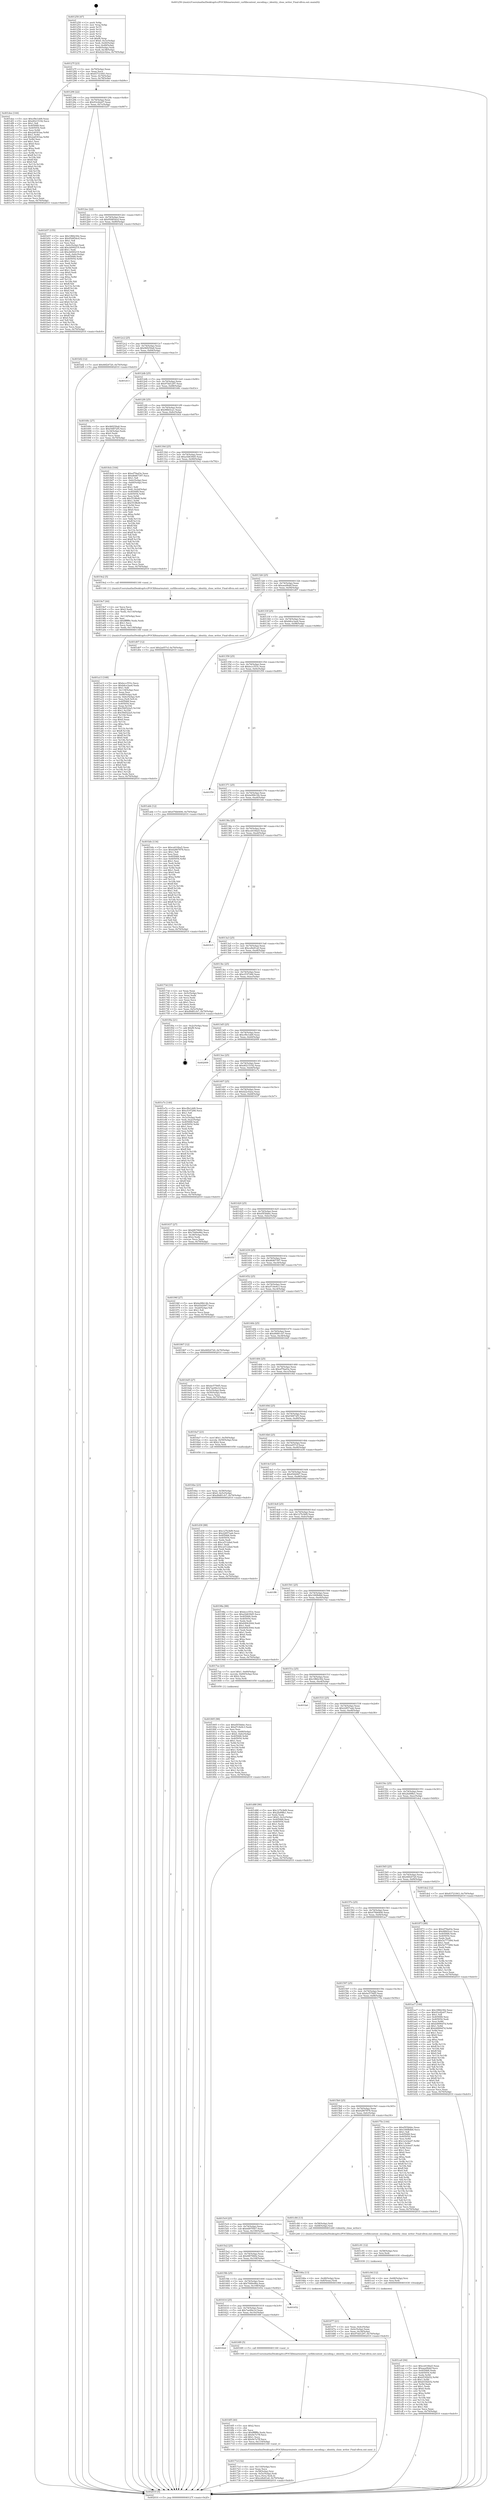 digraph "0x401250" {
  label = "0x401250 (/mnt/c/Users/mathe/Desktop/tcc/POCII/binaries/extr_curllibcontent_encoding.c_identity_close_writer_Final-ollvm.out::main(0))"
  labelloc = "t"
  node[shape=record]

  Entry [label="",width=0.3,height=0.3,shape=circle,fillcolor=black,style=filled]
  "0x40127f" [label="{
     0x40127f [23]\l
     | [instrs]\l
     &nbsp;&nbsp;0x40127f \<+3\>: mov -0x70(%rbp),%eax\l
     &nbsp;&nbsp;0x401282 \<+2\>: mov %eax,%ecx\l
     &nbsp;&nbsp;0x401284 \<+6\>: sub $0x83721843,%ecx\l
     &nbsp;&nbsp;0x40128a \<+3\>: mov %eax,-0x74(%rbp)\l
     &nbsp;&nbsp;0x40128d \<+3\>: mov %ecx,-0x78(%rbp)\l
     &nbsp;&nbsp;0x401290 \<+6\>: je 0000000000401dee \<main+0xb9e\>\l
  }"]
  "0x401dee" [label="{
     0x401dee [144]\l
     | [instrs]\l
     &nbsp;&nbsp;0x401dee \<+5\>: mov $0xcf9e1dd9,%eax\l
     &nbsp;&nbsp;0x401df3 \<+5\>: mov $0xd0215192,%ecx\l
     &nbsp;&nbsp;0x401df8 \<+2\>: mov $0x1,%dl\l
     &nbsp;&nbsp;0x401dfa \<+7\>: mov 0x405068,%esi\l
     &nbsp;&nbsp;0x401e01 \<+7\>: mov 0x405054,%edi\l
     &nbsp;&nbsp;0x401e08 \<+3\>: mov %esi,%r8d\l
     &nbsp;&nbsp;0x401e0b \<+7\>: sub $0x2a8303aa,%r8d\l
     &nbsp;&nbsp;0x401e12 \<+4\>: sub $0x1,%r8d\l
     &nbsp;&nbsp;0x401e16 \<+7\>: add $0x2a8303aa,%r8d\l
     &nbsp;&nbsp;0x401e1d \<+4\>: imul %r8d,%esi\l
     &nbsp;&nbsp;0x401e21 \<+3\>: and $0x1,%esi\l
     &nbsp;&nbsp;0x401e24 \<+3\>: cmp $0x0,%esi\l
     &nbsp;&nbsp;0x401e27 \<+4\>: sete %r9b\l
     &nbsp;&nbsp;0x401e2b \<+3\>: cmp $0xa,%edi\l
     &nbsp;&nbsp;0x401e2e \<+4\>: setl %r10b\l
     &nbsp;&nbsp;0x401e32 \<+3\>: mov %r9b,%r11b\l
     &nbsp;&nbsp;0x401e35 \<+4\>: xor $0xff,%r11b\l
     &nbsp;&nbsp;0x401e39 \<+3\>: mov %r10b,%bl\l
     &nbsp;&nbsp;0x401e3c \<+3\>: xor $0xff,%bl\l
     &nbsp;&nbsp;0x401e3f \<+3\>: xor $0x0,%dl\l
     &nbsp;&nbsp;0x401e42 \<+3\>: mov %r11b,%r14b\l
     &nbsp;&nbsp;0x401e45 \<+4\>: and $0x0,%r14b\l
     &nbsp;&nbsp;0x401e49 \<+3\>: and %dl,%r9b\l
     &nbsp;&nbsp;0x401e4c \<+3\>: mov %bl,%r15b\l
     &nbsp;&nbsp;0x401e4f \<+4\>: and $0x0,%r15b\l
     &nbsp;&nbsp;0x401e53 \<+3\>: and %dl,%r10b\l
     &nbsp;&nbsp;0x401e56 \<+3\>: or %r9b,%r14b\l
     &nbsp;&nbsp;0x401e59 \<+3\>: or %r10b,%r15b\l
     &nbsp;&nbsp;0x401e5c \<+3\>: xor %r15b,%r14b\l
     &nbsp;&nbsp;0x401e5f \<+3\>: or %bl,%r11b\l
     &nbsp;&nbsp;0x401e62 \<+4\>: xor $0xff,%r11b\l
     &nbsp;&nbsp;0x401e66 \<+3\>: or $0x0,%dl\l
     &nbsp;&nbsp;0x401e69 \<+3\>: and %dl,%r11b\l
     &nbsp;&nbsp;0x401e6c \<+3\>: or %r11b,%r14b\l
     &nbsp;&nbsp;0x401e6f \<+4\>: test $0x1,%r14b\l
     &nbsp;&nbsp;0x401e73 \<+3\>: cmovne %ecx,%eax\l
     &nbsp;&nbsp;0x401e76 \<+3\>: mov %eax,-0x70(%rbp)\l
     &nbsp;&nbsp;0x401e79 \<+5\>: jmp 0000000000402010 \<main+0xdc0\>\l
  }"]
  "0x401296" [label="{
     0x401296 [22]\l
     | [instrs]\l
     &nbsp;&nbsp;0x401296 \<+5\>: jmp 000000000040129b \<main+0x4b\>\l
     &nbsp;&nbsp;0x40129b \<+3\>: mov -0x74(%rbp),%eax\l
     &nbsp;&nbsp;0x40129e \<+5\>: sub $0x93cd2e07,%eax\l
     &nbsp;&nbsp;0x4012a3 \<+3\>: mov %eax,-0x7c(%rbp)\l
     &nbsp;&nbsp;0x4012a6 \<+6\>: je 0000000000401b57 \<main+0x907\>\l
  }"]
  Exit [label="",width=0.3,height=0.3,shape=circle,fillcolor=black,style=filled,peripheries=2]
  "0x401b57" [label="{
     0x401b57 [155]\l
     | [instrs]\l
     &nbsp;&nbsp;0x401b57 \<+5\>: mov $0x1f882392,%eax\l
     &nbsp;&nbsp;0x401b5c \<+5\>: mov $0x95d85dcd,%ecx\l
     &nbsp;&nbsp;0x401b61 \<+2\>: mov $0x1,%dl\l
     &nbsp;&nbsp;0x401b63 \<+2\>: xor %esi,%esi\l
     &nbsp;&nbsp;0x401b65 \<+3\>: mov -0x6c(%rbp),%edi\l
     &nbsp;&nbsp;0x401b68 \<+6\>: add $0xcb000219,%edi\l
     &nbsp;&nbsp;0x401b6e \<+3\>: add $0x1,%edi\l
     &nbsp;&nbsp;0x401b71 \<+6\>: sub $0xcb000219,%edi\l
     &nbsp;&nbsp;0x401b77 \<+3\>: mov %edi,-0x6c(%rbp)\l
     &nbsp;&nbsp;0x401b7a \<+7\>: mov 0x405068,%edi\l
     &nbsp;&nbsp;0x401b81 \<+8\>: mov 0x405054,%r8d\l
     &nbsp;&nbsp;0x401b89 \<+3\>: sub $0x1,%esi\l
     &nbsp;&nbsp;0x401b8c \<+3\>: mov %edi,%r9d\l
     &nbsp;&nbsp;0x401b8f \<+3\>: add %esi,%r9d\l
     &nbsp;&nbsp;0x401b92 \<+4\>: imul %r9d,%edi\l
     &nbsp;&nbsp;0x401b96 \<+3\>: and $0x1,%edi\l
     &nbsp;&nbsp;0x401b99 \<+3\>: cmp $0x0,%edi\l
     &nbsp;&nbsp;0x401b9c \<+4\>: sete %r10b\l
     &nbsp;&nbsp;0x401ba0 \<+4\>: cmp $0xa,%r8d\l
     &nbsp;&nbsp;0x401ba4 \<+4\>: setl %r11b\l
     &nbsp;&nbsp;0x401ba8 \<+3\>: mov %r10b,%bl\l
     &nbsp;&nbsp;0x401bab \<+3\>: xor $0xff,%bl\l
     &nbsp;&nbsp;0x401bae \<+3\>: mov %r11b,%r14b\l
     &nbsp;&nbsp;0x401bb1 \<+4\>: xor $0xff,%r14b\l
     &nbsp;&nbsp;0x401bb5 \<+3\>: xor $0x0,%dl\l
     &nbsp;&nbsp;0x401bb8 \<+3\>: mov %bl,%r15b\l
     &nbsp;&nbsp;0x401bbb \<+4\>: and $0x0,%r15b\l
     &nbsp;&nbsp;0x401bbf \<+3\>: and %dl,%r10b\l
     &nbsp;&nbsp;0x401bc2 \<+3\>: mov %r14b,%r12b\l
     &nbsp;&nbsp;0x401bc5 \<+4\>: and $0x0,%r12b\l
     &nbsp;&nbsp;0x401bc9 \<+3\>: and %dl,%r11b\l
     &nbsp;&nbsp;0x401bcc \<+3\>: or %r10b,%r15b\l
     &nbsp;&nbsp;0x401bcf \<+3\>: or %r11b,%r12b\l
     &nbsp;&nbsp;0x401bd2 \<+3\>: xor %r12b,%r15b\l
     &nbsp;&nbsp;0x401bd5 \<+3\>: or %r14b,%bl\l
     &nbsp;&nbsp;0x401bd8 \<+3\>: xor $0xff,%bl\l
     &nbsp;&nbsp;0x401bdb \<+3\>: or $0x0,%dl\l
     &nbsp;&nbsp;0x401bde \<+2\>: and %dl,%bl\l
     &nbsp;&nbsp;0x401be0 \<+3\>: or %bl,%r15b\l
     &nbsp;&nbsp;0x401be3 \<+4\>: test $0x1,%r15b\l
     &nbsp;&nbsp;0x401be7 \<+3\>: cmovne %ecx,%eax\l
     &nbsp;&nbsp;0x401bea \<+3\>: mov %eax,-0x70(%rbp)\l
     &nbsp;&nbsp;0x401bed \<+5\>: jmp 0000000000402010 \<main+0xdc0\>\l
  }"]
  "0x4012ac" [label="{
     0x4012ac [22]\l
     | [instrs]\l
     &nbsp;&nbsp;0x4012ac \<+5\>: jmp 00000000004012b1 \<main+0x61\>\l
     &nbsp;&nbsp;0x4012b1 \<+3\>: mov -0x74(%rbp),%eax\l
     &nbsp;&nbsp;0x4012b4 \<+5\>: sub $0x95d85dcd,%eax\l
     &nbsp;&nbsp;0x4012b9 \<+3\>: mov %eax,-0x80(%rbp)\l
     &nbsp;&nbsp;0x4012bc \<+6\>: je 0000000000401bf2 \<main+0x9a2\>\l
  }"]
  "0x401ca9" [label="{
     0x401ca9 [94]\l
     | [instrs]\l
     &nbsp;&nbsp;0x401ca9 \<+5\>: mov $0xce616ba5,%eax\l
     &nbsp;&nbsp;0x401cae \<+5\>: mov $0xaea9fabf,%ecx\l
     &nbsp;&nbsp;0x401cb3 \<+7\>: mov 0x405068,%edx\l
     &nbsp;&nbsp;0x401cba \<+8\>: mov 0x405054,%r8d\l
     &nbsp;&nbsp;0x401cc2 \<+3\>: mov %edx,%r9d\l
     &nbsp;&nbsp;0x401cc5 \<+7\>: sub $0xb53f2b52,%r9d\l
     &nbsp;&nbsp;0x401ccc \<+4\>: sub $0x1,%r9d\l
     &nbsp;&nbsp;0x401cd0 \<+7\>: add $0xb53f2b52,%r9d\l
     &nbsp;&nbsp;0x401cd7 \<+4\>: imul %r9d,%edx\l
     &nbsp;&nbsp;0x401cdb \<+3\>: and $0x1,%edx\l
     &nbsp;&nbsp;0x401cde \<+3\>: cmp $0x0,%edx\l
     &nbsp;&nbsp;0x401ce1 \<+4\>: sete %r10b\l
     &nbsp;&nbsp;0x401ce5 \<+4\>: cmp $0xa,%r8d\l
     &nbsp;&nbsp;0x401ce9 \<+4\>: setl %r11b\l
     &nbsp;&nbsp;0x401ced \<+3\>: mov %r10b,%bl\l
     &nbsp;&nbsp;0x401cf0 \<+3\>: and %r11b,%bl\l
     &nbsp;&nbsp;0x401cf3 \<+3\>: xor %r11b,%r10b\l
     &nbsp;&nbsp;0x401cf6 \<+3\>: or %r10b,%bl\l
     &nbsp;&nbsp;0x401cf9 \<+3\>: test $0x1,%bl\l
     &nbsp;&nbsp;0x401cfc \<+3\>: cmovne %ecx,%eax\l
     &nbsp;&nbsp;0x401cff \<+3\>: mov %eax,-0x70(%rbp)\l
     &nbsp;&nbsp;0x401d02 \<+5\>: jmp 0000000000402010 \<main+0xdc0\>\l
  }"]
  "0x401bf2" [label="{
     0x401bf2 [12]\l
     | [instrs]\l
     &nbsp;&nbsp;0x401bf2 \<+7\>: movl $0x46f24720,-0x70(%rbp)\l
     &nbsp;&nbsp;0x401bf9 \<+5\>: jmp 0000000000402010 \<main+0xdc0\>\l
  }"]
  "0x4012c2" [label="{
     0x4012c2 [25]\l
     | [instrs]\l
     &nbsp;&nbsp;0x4012c2 \<+5\>: jmp 00000000004012c7 \<main+0x77\>\l
     &nbsp;&nbsp;0x4012c7 \<+3\>: mov -0x74(%rbp),%eax\l
     &nbsp;&nbsp;0x4012ca \<+5\>: sub $0x96f259a8,%eax\l
     &nbsp;&nbsp;0x4012cf \<+6\>: mov %eax,-0x84(%rbp)\l
     &nbsp;&nbsp;0x4012d5 \<+6\>: je 0000000000401d13 \<main+0xac3\>\l
  }"]
  "0x401c9d" [label="{
     0x401c9d [12]\l
     | [instrs]\l
     &nbsp;&nbsp;0x401c9d \<+4\>: mov -0x68(%rbp),%rsi\l
     &nbsp;&nbsp;0x401ca1 \<+3\>: mov %rsi,%rdi\l
     &nbsp;&nbsp;0x401ca4 \<+5\>: call 0000000000401030 \<free@plt\>\l
     | [calls]\l
     &nbsp;&nbsp;0x401030 \{1\} (unknown)\l
  }"]
  "0x401d13" [label="{
     0x401d13\l
  }", style=dashed]
  "0x4012db" [label="{
     0x4012db [25]\l
     | [instrs]\l
     &nbsp;&nbsp;0x4012db \<+5\>: jmp 00000000004012e0 \<main+0x90\>\l
     &nbsp;&nbsp;0x4012e0 \<+3\>: mov -0x74(%rbp),%eax\l
     &nbsp;&nbsp;0x4012e3 \<+5\>: sub $0x97dd1297,%eax\l
     &nbsp;&nbsp;0x4012e8 \<+6\>: mov %eax,-0x88(%rbp)\l
     &nbsp;&nbsp;0x4012ee \<+6\>: je 000000000040168c \<main+0x43c\>\l
  }"]
  "0x401c91" [label="{
     0x401c91 [12]\l
     | [instrs]\l
     &nbsp;&nbsp;0x401c91 \<+4\>: mov -0x58(%rbp),%rsi\l
     &nbsp;&nbsp;0x401c95 \<+3\>: mov %rsi,%rdi\l
     &nbsp;&nbsp;0x401c98 \<+5\>: call 0000000000401030 \<free@plt\>\l
     | [calls]\l
     &nbsp;&nbsp;0x401030 \{1\} (unknown)\l
  }"]
  "0x40168c" [label="{
     0x40168c [27]\l
     | [instrs]\l
     &nbsp;&nbsp;0x40168c \<+5\>: mov $0x96f259a8,%eax\l
     &nbsp;&nbsp;0x401691 \<+5\>: mov $0xf36872f5,%ecx\l
     &nbsp;&nbsp;0x401696 \<+3\>: mov -0x34(%rbp),%edx\l
     &nbsp;&nbsp;0x401699 \<+3\>: cmp $0x0,%edx\l
     &nbsp;&nbsp;0x40169c \<+3\>: cmove %ecx,%eax\l
     &nbsp;&nbsp;0x40169f \<+3\>: mov %eax,-0x70(%rbp)\l
     &nbsp;&nbsp;0x4016a2 \<+5\>: jmp 0000000000402010 \<main+0xdc0\>\l
  }"]
  "0x4012f4" [label="{
     0x4012f4 [25]\l
     | [instrs]\l
     &nbsp;&nbsp;0x4012f4 \<+5\>: jmp 00000000004012f9 \<main+0xa9\>\l
     &nbsp;&nbsp;0x4012f9 \<+3\>: mov -0x74(%rbp),%eax\l
     &nbsp;&nbsp;0x4012fc \<+5\>: sub $0x98fd3ca1,%eax\l
     &nbsp;&nbsp;0x401301 \<+6\>: mov %eax,-0x8c(%rbp)\l
     &nbsp;&nbsp;0x401307 \<+6\>: je 00000000004018cb \<main+0x67b\>\l
  }"]
  "0x401a13" [label="{
     0x401a13 [168]\l
     | [instrs]\l
     &nbsp;&nbsp;0x401a13 \<+5\>: mov $0xbccc553c,%ecx\l
     &nbsp;&nbsp;0x401a18 \<+5\>: mov $0xb8ce3ae6,%edx\l
     &nbsp;&nbsp;0x401a1d \<+3\>: mov $0x1,%dil\l
     &nbsp;&nbsp;0x401a20 \<+6\>: mov -0x118(%rbp),%esi\l
     &nbsp;&nbsp;0x401a26 \<+3\>: imul %eax,%esi\l
     &nbsp;&nbsp;0x401a29 \<+4\>: mov -0x68(%rbp),%r8\l
     &nbsp;&nbsp;0x401a2d \<+4\>: movslq -0x6c(%rbp),%r9\l
     &nbsp;&nbsp;0x401a31 \<+4\>: mov %esi,(%r8,%r9,4)\l
     &nbsp;&nbsp;0x401a35 \<+7\>: mov 0x405068,%eax\l
     &nbsp;&nbsp;0x401a3c \<+7\>: mov 0x405054,%esi\l
     &nbsp;&nbsp;0x401a43 \<+3\>: mov %eax,%r10d\l
     &nbsp;&nbsp;0x401a46 \<+7\>: add $0x59d522a5,%r10d\l
     &nbsp;&nbsp;0x401a4d \<+4\>: sub $0x1,%r10d\l
     &nbsp;&nbsp;0x401a51 \<+7\>: sub $0x59d522a5,%r10d\l
     &nbsp;&nbsp;0x401a58 \<+4\>: imul %r10d,%eax\l
     &nbsp;&nbsp;0x401a5c \<+3\>: and $0x1,%eax\l
     &nbsp;&nbsp;0x401a5f \<+3\>: cmp $0x0,%eax\l
     &nbsp;&nbsp;0x401a62 \<+4\>: sete %r11b\l
     &nbsp;&nbsp;0x401a66 \<+3\>: cmp $0xa,%esi\l
     &nbsp;&nbsp;0x401a69 \<+3\>: setl %bl\l
     &nbsp;&nbsp;0x401a6c \<+3\>: mov %r11b,%r14b\l
     &nbsp;&nbsp;0x401a6f \<+4\>: xor $0xff,%r14b\l
     &nbsp;&nbsp;0x401a73 \<+3\>: mov %bl,%r15b\l
     &nbsp;&nbsp;0x401a76 \<+4\>: xor $0xff,%r15b\l
     &nbsp;&nbsp;0x401a7a \<+4\>: xor $0x0,%dil\l
     &nbsp;&nbsp;0x401a7e \<+3\>: mov %r14b,%r12b\l
     &nbsp;&nbsp;0x401a81 \<+4\>: and $0x0,%r12b\l
     &nbsp;&nbsp;0x401a85 \<+3\>: and %dil,%r11b\l
     &nbsp;&nbsp;0x401a88 \<+3\>: mov %r15b,%r13b\l
     &nbsp;&nbsp;0x401a8b \<+4\>: and $0x0,%r13b\l
     &nbsp;&nbsp;0x401a8f \<+3\>: and %dil,%bl\l
     &nbsp;&nbsp;0x401a92 \<+3\>: or %r11b,%r12b\l
     &nbsp;&nbsp;0x401a95 \<+3\>: or %bl,%r13b\l
     &nbsp;&nbsp;0x401a98 \<+3\>: xor %r13b,%r12b\l
     &nbsp;&nbsp;0x401a9b \<+3\>: or %r15b,%r14b\l
     &nbsp;&nbsp;0x401a9e \<+4\>: xor $0xff,%r14b\l
     &nbsp;&nbsp;0x401aa2 \<+4\>: or $0x0,%dil\l
     &nbsp;&nbsp;0x401aa6 \<+3\>: and %dil,%r14b\l
     &nbsp;&nbsp;0x401aa9 \<+3\>: or %r14b,%r12b\l
     &nbsp;&nbsp;0x401aac \<+4\>: test $0x1,%r12b\l
     &nbsp;&nbsp;0x401ab0 \<+3\>: cmovne %edx,%ecx\l
     &nbsp;&nbsp;0x401ab3 \<+3\>: mov %ecx,-0x70(%rbp)\l
     &nbsp;&nbsp;0x401ab6 \<+5\>: jmp 0000000000402010 \<main+0xdc0\>\l
  }"]
  "0x4018cb" [label="{
     0x4018cb [164]\l
     | [instrs]\l
     &nbsp;&nbsp;0x4018cb \<+5\>: mov $0xef79ad3e,%eax\l
     &nbsp;&nbsp;0x4018d0 \<+5\>: mov $0xd6d67397,%ecx\l
     &nbsp;&nbsp;0x4018d5 \<+2\>: mov $0x1,%dl\l
     &nbsp;&nbsp;0x4018d7 \<+3\>: mov -0x6c(%rbp),%esi\l
     &nbsp;&nbsp;0x4018da \<+3\>: cmp -0x60(%rbp),%esi\l
     &nbsp;&nbsp;0x4018dd \<+4\>: setl %dil\l
     &nbsp;&nbsp;0x4018e1 \<+4\>: and $0x1,%dil\l
     &nbsp;&nbsp;0x4018e5 \<+4\>: mov %dil,-0x2d(%rbp)\l
     &nbsp;&nbsp;0x4018e9 \<+7\>: mov 0x405068,%esi\l
     &nbsp;&nbsp;0x4018f0 \<+8\>: mov 0x405054,%r8d\l
     &nbsp;&nbsp;0x4018f8 \<+3\>: mov %esi,%r9d\l
     &nbsp;&nbsp;0x4018fb \<+7\>: add $0x553ffe8f,%r9d\l
     &nbsp;&nbsp;0x401902 \<+4\>: sub $0x1,%r9d\l
     &nbsp;&nbsp;0x401906 \<+7\>: sub $0x553ffe8f,%r9d\l
     &nbsp;&nbsp;0x40190d \<+4\>: imul %r9d,%esi\l
     &nbsp;&nbsp;0x401911 \<+3\>: and $0x1,%esi\l
     &nbsp;&nbsp;0x401914 \<+3\>: cmp $0x0,%esi\l
     &nbsp;&nbsp;0x401917 \<+4\>: sete %dil\l
     &nbsp;&nbsp;0x40191b \<+4\>: cmp $0xa,%r8d\l
     &nbsp;&nbsp;0x40191f \<+4\>: setl %r10b\l
     &nbsp;&nbsp;0x401923 \<+3\>: mov %dil,%r11b\l
     &nbsp;&nbsp;0x401926 \<+4\>: xor $0xff,%r11b\l
     &nbsp;&nbsp;0x40192a \<+3\>: mov %r10b,%bl\l
     &nbsp;&nbsp;0x40192d \<+3\>: xor $0xff,%bl\l
     &nbsp;&nbsp;0x401930 \<+3\>: xor $0x1,%dl\l
     &nbsp;&nbsp;0x401933 \<+3\>: mov %r11b,%r14b\l
     &nbsp;&nbsp;0x401936 \<+4\>: and $0xff,%r14b\l
     &nbsp;&nbsp;0x40193a \<+3\>: and %dl,%dil\l
     &nbsp;&nbsp;0x40193d \<+3\>: mov %bl,%r15b\l
     &nbsp;&nbsp;0x401940 \<+4\>: and $0xff,%r15b\l
     &nbsp;&nbsp;0x401944 \<+3\>: and %dl,%r10b\l
     &nbsp;&nbsp;0x401947 \<+3\>: or %dil,%r14b\l
     &nbsp;&nbsp;0x40194a \<+3\>: or %r10b,%r15b\l
     &nbsp;&nbsp;0x40194d \<+3\>: xor %r15b,%r14b\l
     &nbsp;&nbsp;0x401950 \<+3\>: or %bl,%r11b\l
     &nbsp;&nbsp;0x401953 \<+4\>: xor $0xff,%r11b\l
     &nbsp;&nbsp;0x401957 \<+3\>: or $0x1,%dl\l
     &nbsp;&nbsp;0x40195a \<+3\>: and %dl,%r11b\l
     &nbsp;&nbsp;0x40195d \<+3\>: or %r11b,%r14b\l
     &nbsp;&nbsp;0x401960 \<+4\>: test $0x1,%r14b\l
     &nbsp;&nbsp;0x401964 \<+3\>: cmovne %ecx,%eax\l
     &nbsp;&nbsp;0x401967 \<+3\>: mov %eax,-0x70(%rbp)\l
     &nbsp;&nbsp;0x40196a \<+5\>: jmp 0000000000402010 \<main+0xdc0\>\l
  }"]
  "0x40130d" [label="{
     0x40130d [25]\l
     | [instrs]\l
     &nbsp;&nbsp;0x40130d \<+5\>: jmp 0000000000401312 \<main+0xc2\>\l
     &nbsp;&nbsp;0x401312 \<+3\>: mov -0x74(%rbp),%eax\l
     &nbsp;&nbsp;0x401315 \<+5\>: sub $0xa5d639d5,%eax\l
     &nbsp;&nbsp;0x40131a \<+6\>: mov %eax,-0x90(%rbp)\l
     &nbsp;&nbsp;0x401320 \<+6\>: je 00000000004019e2 \<main+0x792\>\l
  }"]
  "0x4019e7" [label="{
     0x4019e7 [44]\l
     | [instrs]\l
     &nbsp;&nbsp;0x4019e7 \<+2\>: xor %ecx,%ecx\l
     &nbsp;&nbsp;0x4019e9 \<+5\>: mov $0x2,%edx\l
     &nbsp;&nbsp;0x4019ee \<+6\>: mov %edx,-0x114(%rbp)\l
     &nbsp;&nbsp;0x4019f4 \<+1\>: cltd\l
     &nbsp;&nbsp;0x4019f5 \<+6\>: mov -0x114(%rbp),%esi\l
     &nbsp;&nbsp;0x4019fb \<+2\>: idiv %esi\l
     &nbsp;&nbsp;0x4019fd \<+6\>: imul $0xfffffffe,%edx,%edx\l
     &nbsp;&nbsp;0x401a03 \<+3\>: sub $0x1,%ecx\l
     &nbsp;&nbsp;0x401a06 \<+2\>: sub %ecx,%edx\l
     &nbsp;&nbsp;0x401a08 \<+6\>: mov %edx,-0x118(%rbp)\l
     &nbsp;&nbsp;0x401a0e \<+5\>: call 0000000000401160 \<next_i\>\l
     | [calls]\l
     &nbsp;&nbsp;0x401160 \{1\} (/mnt/c/Users/mathe/Desktop/tcc/POCII/binaries/extr_curllibcontent_encoding.c_identity_close_writer_Final-ollvm.out::next_i)\l
  }"]
  "0x4019e2" [label="{
     0x4019e2 [5]\l
     | [instrs]\l
     &nbsp;&nbsp;0x4019e2 \<+5\>: call 0000000000401160 \<next_i\>\l
     | [calls]\l
     &nbsp;&nbsp;0x401160 \{1\} (/mnt/c/Users/mathe/Desktop/tcc/POCII/binaries/extr_curllibcontent_encoding.c_identity_close_writer_Final-ollvm.out::next_i)\l
  }"]
  "0x401326" [label="{
     0x401326 [25]\l
     | [instrs]\l
     &nbsp;&nbsp;0x401326 \<+5\>: jmp 000000000040132b \<main+0xdb\>\l
     &nbsp;&nbsp;0x40132b \<+3\>: mov -0x74(%rbp),%eax\l
     &nbsp;&nbsp;0x40132e \<+5\>: sub $0xaea9fabf,%eax\l
     &nbsp;&nbsp;0x401333 \<+6\>: mov %eax,-0x94(%rbp)\l
     &nbsp;&nbsp;0x401339 \<+6\>: je 0000000000401d07 \<main+0xab7\>\l
  }"]
  "0x401805" [label="{
     0x401805 [98]\l
     | [instrs]\l
     &nbsp;&nbsp;0x401805 \<+5\>: mov $0xd5f3bbbc,%ecx\l
     &nbsp;&nbsp;0x40180a \<+5\>: mov $0xd7c9e9c3,%edx\l
     &nbsp;&nbsp;0x40180f \<+2\>: xor %esi,%esi\l
     &nbsp;&nbsp;0x401811 \<+4\>: mov %rax,-0x68(%rbp)\l
     &nbsp;&nbsp;0x401815 \<+7\>: movl $0x0,-0x6c(%rbp)\l
     &nbsp;&nbsp;0x40181c \<+8\>: mov 0x405068,%r8d\l
     &nbsp;&nbsp;0x401824 \<+8\>: mov 0x405054,%r9d\l
     &nbsp;&nbsp;0x40182c \<+3\>: sub $0x1,%esi\l
     &nbsp;&nbsp;0x40182f \<+3\>: mov %r8d,%r10d\l
     &nbsp;&nbsp;0x401832 \<+3\>: add %esi,%r10d\l
     &nbsp;&nbsp;0x401835 \<+4\>: imul %r10d,%r8d\l
     &nbsp;&nbsp;0x401839 \<+4\>: and $0x1,%r8d\l
     &nbsp;&nbsp;0x40183d \<+4\>: cmp $0x0,%r8d\l
     &nbsp;&nbsp;0x401841 \<+4\>: sete %r11b\l
     &nbsp;&nbsp;0x401845 \<+4\>: cmp $0xa,%r9d\l
     &nbsp;&nbsp;0x401849 \<+3\>: setl %bl\l
     &nbsp;&nbsp;0x40184c \<+3\>: mov %r11b,%r14b\l
     &nbsp;&nbsp;0x40184f \<+3\>: and %bl,%r14b\l
     &nbsp;&nbsp;0x401852 \<+3\>: xor %bl,%r11b\l
     &nbsp;&nbsp;0x401855 \<+3\>: or %r11b,%r14b\l
     &nbsp;&nbsp;0x401858 \<+4\>: test $0x1,%r14b\l
     &nbsp;&nbsp;0x40185c \<+3\>: cmovne %edx,%ecx\l
     &nbsp;&nbsp;0x40185f \<+3\>: mov %ecx,-0x70(%rbp)\l
     &nbsp;&nbsp;0x401862 \<+5\>: jmp 0000000000402010 \<main+0xdc0\>\l
  }"]
  "0x401d07" [label="{
     0x401d07 [12]\l
     | [instrs]\l
     &nbsp;&nbsp;0x401d07 \<+7\>: movl $0x2a057cf,-0x70(%rbp)\l
     &nbsp;&nbsp;0x401d0e \<+5\>: jmp 0000000000402010 \<main+0xdc0\>\l
  }"]
  "0x40133f" [label="{
     0x40133f [25]\l
     | [instrs]\l
     &nbsp;&nbsp;0x40133f \<+5\>: jmp 0000000000401344 \<main+0xf4\>\l
     &nbsp;&nbsp;0x401344 \<+3\>: mov -0x74(%rbp),%eax\l
     &nbsp;&nbsp;0x401347 \<+5\>: sub $0xb8ce3ae6,%eax\l
     &nbsp;&nbsp;0x40134c \<+6\>: mov %eax,-0x98(%rbp)\l
     &nbsp;&nbsp;0x401352 \<+6\>: je 0000000000401abb \<main+0x86b\>\l
  }"]
  "0x40171d" [label="{
     0x40171d [32]\l
     | [instrs]\l
     &nbsp;&nbsp;0x40171d \<+6\>: mov -0x110(%rbp),%ecx\l
     &nbsp;&nbsp;0x401723 \<+3\>: imul %eax,%ecx\l
     &nbsp;&nbsp;0x401726 \<+4\>: mov -0x58(%rbp),%rsi\l
     &nbsp;&nbsp;0x40172a \<+4\>: movslq -0x5c(%rbp),%rdi\l
     &nbsp;&nbsp;0x40172e \<+3\>: mov %ecx,(%rsi,%rdi,4)\l
     &nbsp;&nbsp;0x401731 \<+7\>: movl $0xce8e81a0,-0x70(%rbp)\l
     &nbsp;&nbsp;0x401738 \<+5\>: jmp 0000000000402010 \<main+0xdc0\>\l
  }"]
  "0x401abb" [label="{
     0x401abb [12]\l
     | [instrs]\l
     &nbsp;&nbsp;0x401abb \<+7\>: movl $0x476b6406,-0x70(%rbp)\l
     &nbsp;&nbsp;0x401ac2 \<+5\>: jmp 0000000000402010 \<main+0xdc0\>\l
  }"]
  "0x401358" [label="{
     0x401358 [25]\l
     | [instrs]\l
     &nbsp;&nbsp;0x401358 \<+5\>: jmp 000000000040135d \<main+0x10d\>\l
     &nbsp;&nbsp;0x40135d \<+3\>: mov -0x74(%rbp),%eax\l
     &nbsp;&nbsp;0x401360 \<+5\>: sub $0xbccc553c,%eax\l
     &nbsp;&nbsp;0x401365 \<+6\>: mov %eax,-0x9c(%rbp)\l
     &nbsp;&nbsp;0x40136b \<+6\>: je 0000000000401f59 \<main+0xd09\>\l
  }"]
  "0x4016f5" [label="{
     0x4016f5 [40]\l
     | [instrs]\l
     &nbsp;&nbsp;0x4016f5 \<+5\>: mov $0x2,%ecx\l
     &nbsp;&nbsp;0x4016fa \<+1\>: cltd\l
     &nbsp;&nbsp;0x4016fb \<+2\>: idiv %ecx\l
     &nbsp;&nbsp;0x4016fd \<+6\>: imul $0xfffffffe,%edx,%ecx\l
     &nbsp;&nbsp;0x401703 \<+6\>: sub $0x9e7e7ff,%ecx\l
     &nbsp;&nbsp;0x401709 \<+3\>: add $0x1,%ecx\l
     &nbsp;&nbsp;0x40170c \<+6\>: add $0x9e7e7ff,%ecx\l
     &nbsp;&nbsp;0x401712 \<+6\>: mov %ecx,-0x110(%rbp)\l
     &nbsp;&nbsp;0x401718 \<+5\>: call 0000000000401160 \<next_i\>\l
     | [calls]\l
     &nbsp;&nbsp;0x401160 \{1\} (/mnt/c/Users/mathe/Desktop/tcc/POCII/binaries/extr_curllibcontent_encoding.c_identity_close_writer_Final-ollvm.out::next_i)\l
  }"]
  "0x401f59" [label="{
     0x401f59\l
  }", style=dashed]
  "0x401371" [label="{
     0x401371 [25]\l
     | [instrs]\l
     &nbsp;&nbsp;0x401371 \<+5\>: jmp 0000000000401376 \<main+0x126\>\l
     &nbsp;&nbsp;0x401376 \<+3\>: mov -0x74(%rbp),%eax\l
     &nbsp;&nbsp;0x401379 \<+5\>: sub $0xbe99b14b,%eax\l
     &nbsp;&nbsp;0x40137e \<+6\>: mov %eax,-0xa0(%rbp)\l
     &nbsp;&nbsp;0x401384 \<+6\>: je 0000000000401bfe \<main+0x9ae\>\l
  }"]
  "0x40162d" [label="{
     0x40162d\l
  }", style=dashed]
  "0x401bfe" [label="{
     0x401bfe [134]\l
     | [instrs]\l
     &nbsp;&nbsp;0x401bfe \<+5\>: mov $0xce616ba5,%eax\l
     &nbsp;&nbsp;0x401c03 \<+5\>: mov $0x62807878,%ecx\l
     &nbsp;&nbsp;0x401c08 \<+2\>: mov $0x1,%dl\l
     &nbsp;&nbsp;0x401c0a \<+2\>: xor %esi,%esi\l
     &nbsp;&nbsp;0x401c0c \<+7\>: mov 0x405068,%edi\l
     &nbsp;&nbsp;0x401c13 \<+8\>: mov 0x405054,%r8d\l
     &nbsp;&nbsp;0x401c1b \<+3\>: sub $0x1,%esi\l
     &nbsp;&nbsp;0x401c1e \<+3\>: mov %edi,%r9d\l
     &nbsp;&nbsp;0x401c21 \<+3\>: add %esi,%r9d\l
     &nbsp;&nbsp;0x401c24 \<+4\>: imul %r9d,%edi\l
     &nbsp;&nbsp;0x401c28 \<+3\>: and $0x1,%edi\l
     &nbsp;&nbsp;0x401c2b \<+3\>: cmp $0x0,%edi\l
     &nbsp;&nbsp;0x401c2e \<+4\>: sete %r10b\l
     &nbsp;&nbsp;0x401c32 \<+4\>: cmp $0xa,%r8d\l
     &nbsp;&nbsp;0x401c36 \<+4\>: setl %r11b\l
     &nbsp;&nbsp;0x401c3a \<+3\>: mov %r10b,%bl\l
     &nbsp;&nbsp;0x401c3d \<+3\>: xor $0xff,%bl\l
     &nbsp;&nbsp;0x401c40 \<+3\>: mov %r11b,%r14b\l
     &nbsp;&nbsp;0x401c43 \<+4\>: xor $0xff,%r14b\l
     &nbsp;&nbsp;0x401c47 \<+3\>: xor $0x1,%dl\l
     &nbsp;&nbsp;0x401c4a \<+3\>: mov %bl,%r15b\l
     &nbsp;&nbsp;0x401c4d \<+4\>: and $0xff,%r15b\l
     &nbsp;&nbsp;0x401c51 \<+3\>: and %dl,%r10b\l
     &nbsp;&nbsp;0x401c54 \<+3\>: mov %r14b,%r12b\l
     &nbsp;&nbsp;0x401c57 \<+4\>: and $0xff,%r12b\l
     &nbsp;&nbsp;0x401c5b \<+3\>: and %dl,%r11b\l
     &nbsp;&nbsp;0x401c5e \<+3\>: or %r10b,%r15b\l
     &nbsp;&nbsp;0x401c61 \<+3\>: or %r11b,%r12b\l
     &nbsp;&nbsp;0x401c64 \<+3\>: xor %r12b,%r15b\l
     &nbsp;&nbsp;0x401c67 \<+3\>: or %r14b,%bl\l
     &nbsp;&nbsp;0x401c6a \<+3\>: xor $0xff,%bl\l
     &nbsp;&nbsp;0x401c6d \<+3\>: or $0x1,%dl\l
     &nbsp;&nbsp;0x401c70 \<+2\>: and %dl,%bl\l
     &nbsp;&nbsp;0x401c72 \<+3\>: or %bl,%r15b\l
     &nbsp;&nbsp;0x401c75 \<+4\>: test $0x1,%r15b\l
     &nbsp;&nbsp;0x401c79 \<+3\>: cmovne %ecx,%eax\l
     &nbsp;&nbsp;0x401c7c \<+3\>: mov %eax,-0x70(%rbp)\l
     &nbsp;&nbsp;0x401c7f \<+5\>: jmp 0000000000402010 \<main+0xdc0\>\l
  }"]
  "0x40138a" [label="{
     0x40138a [25]\l
     | [instrs]\l
     &nbsp;&nbsp;0x40138a \<+5\>: jmp 000000000040138f \<main+0x13f\>\l
     &nbsp;&nbsp;0x40138f \<+3\>: mov -0x74(%rbp),%eax\l
     &nbsp;&nbsp;0x401392 \<+5\>: sub $0xce616ba5,%eax\l
     &nbsp;&nbsp;0x401397 \<+6\>: mov %eax,-0xa4(%rbp)\l
     &nbsp;&nbsp;0x40139d \<+6\>: je 0000000000401fc5 \<main+0xd75\>\l
  }"]
  "0x4016f0" [label="{
     0x4016f0 [5]\l
     | [instrs]\l
     &nbsp;&nbsp;0x4016f0 \<+5\>: call 0000000000401160 \<next_i\>\l
     | [calls]\l
     &nbsp;&nbsp;0x401160 \{1\} (/mnt/c/Users/mathe/Desktop/tcc/POCII/binaries/extr_curllibcontent_encoding.c_identity_close_writer_Final-ollvm.out::next_i)\l
  }"]
  "0x401fc5" [label="{
     0x401fc5\l
  }", style=dashed]
  "0x4013a3" [label="{
     0x4013a3 [25]\l
     | [instrs]\l
     &nbsp;&nbsp;0x4013a3 \<+5\>: jmp 00000000004013a8 \<main+0x158\>\l
     &nbsp;&nbsp;0x4013a8 \<+3\>: mov -0x74(%rbp),%eax\l
     &nbsp;&nbsp;0x4013ab \<+5\>: sub $0xce8e81a0,%eax\l
     &nbsp;&nbsp;0x4013b0 \<+6\>: mov %eax,-0xa8(%rbp)\l
     &nbsp;&nbsp;0x4013b6 \<+6\>: je 000000000040173d \<main+0x4ed\>\l
  }"]
  "0x401614" [label="{
     0x401614 [25]\l
     | [instrs]\l
     &nbsp;&nbsp;0x401614 \<+5\>: jmp 0000000000401619 \<main+0x3c9\>\l
     &nbsp;&nbsp;0x401619 \<+3\>: mov -0x74(%rbp),%eax\l
     &nbsp;&nbsp;0x40161c \<+5\>: sub $0x7ae00e1d,%eax\l
     &nbsp;&nbsp;0x401621 \<+6\>: mov %eax,-0x10c(%rbp)\l
     &nbsp;&nbsp;0x401627 \<+6\>: je 00000000004016f0 \<main+0x4a0\>\l
  }"]
  "0x40173d" [label="{
     0x40173d [33]\l
     | [instrs]\l
     &nbsp;&nbsp;0x40173d \<+2\>: xor %eax,%eax\l
     &nbsp;&nbsp;0x40173f \<+3\>: mov -0x5c(%rbp),%ecx\l
     &nbsp;&nbsp;0x401742 \<+2\>: mov %eax,%edx\l
     &nbsp;&nbsp;0x401744 \<+2\>: sub %ecx,%edx\l
     &nbsp;&nbsp;0x401746 \<+2\>: mov %eax,%ecx\l
     &nbsp;&nbsp;0x401748 \<+3\>: sub $0x1,%ecx\l
     &nbsp;&nbsp;0x40174b \<+2\>: add %ecx,%edx\l
     &nbsp;&nbsp;0x40174d \<+2\>: sub %edx,%eax\l
     &nbsp;&nbsp;0x40174f \<+3\>: mov %eax,-0x5c(%rbp)\l
     &nbsp;&nbsp;0x401752 \<+7\>: movl $0xd9d81cb7,-0x70(%rbp)\l
     &nbsp;&nbsp;0x401759 \<+5\>: jmp 0000000000402010 \<main+0xdc0\>\l
  }"]
  "0x4013bc" [label="{
     0x4013bc [25]\l
     | [instrs]\l
     &nbsp;&nbsp;0x4013bc \<+5\>: jmp 00000000004013c1 \<main+0x171\>\l
     &nbsp;&nbsp;0x4013c1 \<+3\>: mov -0x74(%rbp),%eax\l
     &nbsp;&nbsp;0x4013c4 \<+5\>: sub $0xcf197266,%eax\l
     &nbsp;&nbsp;0x4013c9 \<+6\>: mov %eax,-0xac(%rbp)\l
     &nbsp;&nbsp;0x4013cf \<+6\>: je 0000000000401f0a \<main+0xcba\>\l
  }"]
  "0x401652" [label="{
     0x401652\l
  }", style=dashed]
  "0x401f0a" [label="{
     0x401f0a [21]\l
     | [instrs]\l
     &nbsp;&nbsp;0x401f0a \<+3\>: mov -0x2c(%rbp),%eax\l
     &nbsp;&nbsp;0x401f0d \<+7\>: add $0xf8,%rsp\l
     &nbsp;&nbsp;0x401f14 \<+1\>: pop %rbx\l
     &nbsp;&nbsp;0x401f15 \<+2\>: pop %r12\l
     &nbsp;&nbsp;0x401f17 \<+2\>: pop %r13\l
     &nbsp;&nbsp;0x401f19 \<+2\>: pop %r14\l
     &nbsp;&nbsp;0x401f1b \<+2\>: pop %r15\l
     &nbsp;&nbsp;0x401f1d \<+1\>: pop %rbp\l
     &nbsp;&nbsp;0x401f1e \<+1\>: ret\l
  }"]
  "0x4013d5" [label="{
     0x4013d5 [25]\l
     | [instrs]\l
     &nbsp;&nbsp;0x4013d5 \<+5\>: jmp 00000000004013da \<main+0x18a\>\l
     &nbsp;&nbsp;0x4013da \<+3\>: mov -0x74(%rbp),%eax\l
     &nbsp;&nbsp;0x4013dd \<+5\>: sub $0xcf9e1dd9,%eax\l
     &nbsp;&nbsp;0x4013e2 \<+6\>: mov %eax,-0xb0(%rbp)\l
     &nbsp;&nbsp;0x4013e8 \<+6\>: je 0000000000402009 \<main+0xdb9\>\l
  }"]
  "0x4016be" [label="{
     0x4016be [23]\l
     | [instrs]\l
     &nbsp;&nbsp;0x4016be \<+4\>: mov %rax,-0x58(%rbp)\l
     &nbsp;&nbsp;0x4016c2 \<+7\>: movl $0x0,-0x5c(%rbp)\l
     &nbsp;&nbsp;0x4016c9 \<+7\>: movl $0xd9d81cb7,-0x70(%rbp)\l
     &nbsp;&nbsp;0x4016d0 \<+5\>: jmp 0000000000402010 \<main+0xdc0\>\l
  }"]
  "0x402009" [label="{
     0x402009\l
  }", style=dashed]
  "0x4013ee" [label="{
     0x4013ee [25]\l
     | [instrs]\l
     &nbsp;&nbsp;0x4013ee \<+5\>: jmp 00000000004013f3 \<main+0x1a3\>\l
     &nbsp;&nbsp;0x4013f3 \<+3\>: mov -0x74(%rbp),%eax\l
     &nbsp;&nbsp;0x4013f6 \<+5\>: sub $0xd0215192,%eax\l
     &nbsp;&nbsp;0x4013fb \<+6\>: mov %eax,-0xb4(%rbp)\l
     &nbsp;&nbsp;0x401401 \<+6\>: je 0000000000401e7e \<main+0xc2e\>\l
  }"]
  "0x401677" [label="{
     0x401677 [21]\l
     | [instrs]\l
     &nbsp;&nbsp;0x401677 \<+3\>: mov %eax,-0x4c(%rbp)\l
     &nbsp;&nbsp;0x40167a \<+3\>: mov -0x4c(%rbp),%eax\l
     &nbsp;&nbsp;0x40167d \<+3\>: mov %eax,-0x34(%rbp)\l
     &nbsp;&nbsp;0x401680 \<+7\>: movl $0x97dd1297,-0x70(%rbp)\l
     &nbsp;&nbsp;0x401687 \<+5\>: jmp 0000000000402010 \<main+0xdc0\>\l
  }"]
  "0x401e7e" [label="{
     0x401e7e [140]\l
     | [instrs]\l
     &nbsp;&nbsp;0x401e7e \<+5\>: mov $0xcf9e1dd9,%eax\l
     &nbsp;&nbsp;0x401e83 \<+5\>: mov $0xcf197266,%ecx\l
     &nbsp;&nbsp;0x401e88 \<+2\>: mov $0x1,%dl\l
     &nbsp;&nbsp;0x401e8a \<+2\>: xor %esi,%esi\l
     &nbsp;&nbsp;0x401e8c \<+3\>: mov -0x3c(%rbp),%edi\l
     &nbsp;&nbsp;0x401e8f \<+3\>: mov %edi,-0x2c(%rbp)\l
     &nbsp;&nbsp;0x401e92 \<+7\>: mov 0x405068,%edi\l
     &nbsp;&nbsp;0x401e99 \<+8\>: mov 0x405054,%r8d\l
     &nbsp;&nbsp;0x401ea1 \<+3\>: sub $0x1,%esi\l
     &nbsp;&nbsp;0x401ea4 \<+3\>: mov %edi,%r9d\l
     &nbsp;&nbsp;0x401ea7 \<+3\>: add %esi,%r9d\l
     &nbsp;&nbsp;0x401eaa \<+4\>: imul %r9d,%edi\l
     &nbsp;&nbsp;0x401eae \<+3\>: and $0x1,%edi\l
     &nbsp;&nbsp;0x401eb1 \<+3\>: cmp $0x0,%edi\l
     &nbsp;&nbsp;0x401eb4 \<+4\>: sete %r10b\l
     &nbsp;&nbsp;0x401eb8 \<+4\>: cmp $0xa,%r8d\l
     &nbsp;&nbsp;0x401ebc \<+4\>: setl %r11b\l
     &nbsp;&nbsp;0x401ec0 \<+3\>: mov %r10b,%bl\l
     &nbsp;&nbsp;0x401ec3 \<+3\>: xor $0xff,%bl\l
     &nbsp;&nbsp;0x401ec6 \<+3\>: mov %r11b,%r14b\l
     &nbsp;&nbsp;0x401ec9 \<+4\>: xor $0xff,%r14b\l
     &nbsp;&nbsp;0x401ecd \<+3\>: xor $0x0,%dl\l
     &nbsp;&nbsp;0x401ed0 \<+3\>: mov %bl,%r15b\l
     &nbsp;&nbsp;0x401ed3 \<+4\>: and $0x0,%r15b\l
     &nbsp;&nbsp;0x401ed7 \<+3\>: and %dl,%r10b\l
     &nbsp;&nbsp;0x401eda \<+3\>: mov %r14b,%r12b\l
     &nbsp;&nbsp;0x401edd \<+4\>: and $0x0,%r12b\l
     &nbsp;&nbsp;0x401ee1 \<+3\>: and %dl,%r11b\l
     &nbsp;&nbsp;0x401ee4 \<+3\>: or %r10b,%r15b\l
     &nbsp;&nbsp;0x401ee7 \<+3\>: or %r11b,%r12b\l
     &nbsp;&nbsp;0x401eea \<+3\>: xor %r12b,%r15b\l
     &nbsp;&nbsp;0x401eed \<+3\>: or %r14b,%bl\l
     &nbsp;&nbsp;0x401ef0 \<+3\>: xor $0xff,%bl\l
     &nbsp;&nbsp;0x401ef3 \<+3\>: or $0x0,%dl\l
     &nbsp;&nbsp;0x401ef6 \<+2\>: and %dl,%bl\l
     &nbsp;&nbsp;0x401ef8 \<+3\>: or %bl,%r15b\l
     &nbsp;&nbsp;0x401efb \<+4\>: test $0x1,%r15b\l
     &nbsp;&nbsp;0x401eff \<+3\>: cmovne %ecx,%eax\l
     &nbsp;&nbsp;0x401f02 \<+3\>: mov %eax,-0x70(%rbp)\l
     &nbsp;&nbsp;0x401f05 \<+5\>: jmp 0000000000402010 \<main+0xdc0\>\l
  }"]
  "0x401407" [label="{
     0x401407 [25]\l
     | [instrs]\l
     &nbsp;&nbsp;0x401407 \<+5\>: jmp 000000000040140c \<main+0x1bc\>\l
     &nbsp;&nbsp;0x40140c \<+3\>: mov -0x74(%rbp),%eax\l
     &nbsp;&nbsp;0x40140f \<+5\>: sub $0xd22c02ea,%eax\l
     &nbsp;&nbsp;0x401414 \<+6\>: mov %eax,-0xb8(%rbp)\l
     &nbsp;&nbsp;0x40141a \<+6\>: je 0000000000401637 \<main+0x3e7\>\l
  }"]
  "0x4015fb" [label="{
     0x4015fb [25]\l
     | [instrs]\l
     &nbsp;&nbsp;0x4015fb \<+5\>: jmp 0000000000401600 \<main+0x3b0\>\l
     &nbsp;&nbsp;0x401600 \<+3\>: mov -0x74(%rbp),%eax\l
     &nbsp;&nbsp;0x401603 \<+5\>: sub $0x70d0e96a,%eax\l
     &nbsp;&nbsp;0x401608 \<+6\>: mov %eax,-0x108(%rbp)\l
     &nbsp;&nbsp;0x40160e \<+6\>: je 0000000000401652 \<main+0x402\>\l
  }"]
  "0x401637" [label="{
     0x401637 [27]\l
     | [instrs]\l
     &nbsp;&nbsp;0x401637 \<+5\>: mov $0x6f679682,%eax\l
     &nbsp;&nbsp;0x40163c \<+5\>: mov $0x70d0e96a,%ecx\l
     &nbsp;&nbsp;0x401641 \<+3\>: mov -0x38(%rbp),%edx\l
     &nbsp;&nbsp;0x401644 \<+3\>: cmp $0x2,%edx\l
     &nbsp;&nbsp;0x401647 \<+3\>: cmovne %ecx,%eax\l
     &nbsp;&nbsp;0x40164a \<+3\>: mov %eax,-0x70(%rbp)\l
     &nbsp;&nbsp;0x40164d \<+5\>: jmp 0000000000402010 \<main+0xdc0\>\l
  }"]
  "0x401420" [label="{
     0x401420 [25]\l
     | [instrs]\l
     &nbsp;&nbsp;0x401420 \<+5\>: jmp 0000000000401425 \<main+0x1d5\>\l
     &nbsp;&nbsp;0x401425 \<+3\>: mov -0x74(%rbp),%eax\l
     &nbsp;&nbsp;0x401428 \<+5\>: sub $0xd5f3bbbc,%eax\l
     &nbsp;&nbsp;0x40142d \<+6\>: mov %eax,-0xbc(%rbp)\l
     &nbsp;&nbsp;0x401433 \<+6\>: je 0000000000401f1f \<main+0xccf\>\l
  }"]
  "0x402010" [label="{
     0x402010 [5]\l
     | [instrs]\l
     &nbsp;&nbsp;0x402010 \<+5\>: jmp 000000000040127f \<main+0x2f\>\l
  }"]
  "0x401250" [label="{
     0x401250 [47]\l
     | [instrs]\l
     &nbsp;&nbsp;0x401250 \<+1\>: push %rbp\l
     &nbsp;&nbsp;0x401251 \<+3\>: mov %rsp,%rbp\l
     &nbsp;&nbsp;0x401254 \<+2\>: push %r15\l
     &nbsp;&nbsp;0x401256 \<+2\>: push %r14\l
     &nbsp;&nbsp;0x401258 \<+2\>: push %r13\l
     &nbsp;&nbsp;0x40125a \<+2\>: push %r12\l
     &nbsp;&nbsp;0x40125c \<+1\>: push %rbx\l
     &nbsp;&nbsp;0x40125d \<+7\>: sub $0xf8,%rsp\l
     &nbsp;&nbsp;0x401264 \<+7\>: movl $0x0,-0x3c(%rbp)\l
     &nbsp;&nbsp;0x40126b \<+3\>: mov %edi,-0x40(%rbp)\l
     &nbsp;&nbsp;0x40126e \<+4\>: mov %rsi,-0x48(%rbp)\l
     &nbsp;&nbsp;0x401272 \<+3\>: mov -0x40(%rbp),%edi\l
     &nbsp;&nbsp;0x401275 \<+3\>: mov %edi,-0x38(%rbp)\l
     &nbsp;&nbsp;0x401278 \<+7\>: movl $0xd22c02ea,-0x70(%rbp)\l
  }"]
  "0x40166a" [label="{
     0x40166a [13]\l
     | [instrs]\l
     &nbsp;&nbsp;0x40166a \<+4\>: mov -0x48(%rbp),%rax\l
     &nbsp;&nbsp;0x40166e \<+4\>: mov 0x8(%rax),%rdi\l
     &nbsp;&nbsp;0x401672 \<+5\>: call 0000000000401060 \<atoi@plt\>\l
     | [calls]\l
     &nbsp;&nbsp;0x401060 \{1\} (unknown)\l
  }"]
  "0x401f1f" [label="{
     0x401f1f\l
  }", style=dashed]
  "0x401439" [label="{
     0x401439 [25]\l
     | [instrs]\l
     &nbsp;&nbsp;0x401439 \<+5\>: jmp 000000000040143e \<main+0x1ee\>\l
     &nbsp;&nbsp;0x40143e \<+3\>: mov -0x74(%rbp),%eax\l
     &nbsp;&nbsp;0x401441 \<+5\>: sub $0xd6d67397,%eax\l
     &nbsp;&nbsp;0x401446 \<+6\>: mov %eax,-0xc0(%rbp)\l
     &nbsp;&nbsp;0x40144c \<+6\>: je 000000000040196f \<main+0x71f\>\l
  }"]
  "0x4015e2" [label="{
     0x4015e2 [25]\l
     | [instrs]\l
     &nbsp;&nbsp;0x4015e2 \<+5\>: jmp 00000000004015e7 \<main+0x397\>\l
     &nbsp;&nbsp;0x4015e7 \<+3\>: mov -0x74(%rbp),%eax\l
     &nbsp;&nbsp;0x4015ea \<+5\>: sub $0x6f679682,%eax\l
     &nbsp;&nbsp;0x4015ef \<+6\>: mov %eax,-0x104(%rbp)\l
     &nbsp;&nbsp;0x4015f5 \<+6\>: je 000000000040166a \<main+0x41a\>\l
  }"]
  "0x40196f" [label="{
     0x40196f [27]\l
     | [instrs]\l
     &nbsp;&nbsp;0x40196f \<+5\>: mov $0xbe99b14b,%eax\l
     &nbsp;&nbsp;0x401974 \<+5\>: mov $0x45d2067,%ecx\l
     &nbsp;&nbsp;0x401979 \<+3\>: mov -0x2d(%rbp),%dl\l
     &nbsp;&nbsp;0x40197c \<+3\>: test $0x1,%dl\l
     &nbsp;&nbsp;0x40197f \<+3\>: cmovne %ecx,%eax\l
     &nbsp;&nbsp;0x401982 \<+3\>: mov %eax,-0x70(%rbp)\l
     &nbsp;&nbsp;0x401985 \<+5\>: jmp 0000000000402010 \<main+0xdc0\>\l
  }"]
  "0x401452" [label="{
     0x401452 [25]\l
     | [instrs]\l
     &nbsp;&nbsp;0x401452 \<+5\>: jmp 0000000000401457 \<main+0x207\>\l
     &nbsp;&nbsp;0x401457 \<+3\>: mov -0x74(%rbp),%eax\l
     &nbsp;&nbsp;0x40145a \<+5\>: sub $0xd7c9e9c3,%eax\l
     &nbsp;&nbsp;0x40145f \<+6\>: mov %eax,-0xc4(%rbp)\l
     &nbsp;&nbsp;0x401465 \<+6\>: je 0000000000401867 \<main+0x617\>\l
  }"]
  "0x401d1f" [label="{
     0x401d1f\l
  }", style=dashed]
  "0x401867" [label="{
     0x401867 [12]\l
     | [instrs]\l
     &nbsp;&nbsp;0x401867 \<+7\>: movl $0x46f24720,-0x70(%rbp)\l
     &nbsp;&nbsp;0x40186e \<+5\>: jmp 0000000000402010 \<main+0xdc0\>\l
  }"]
  "0x40146b" [label="{
     0x40146b [25]\l
     | [instrs]\l
     &nbsp;&nbsp;0x40146b \<+5\>: jmp 0000000000401470 \<main+0x220\>\l
     &nbsp;&nbsp;0x401470 \<+3\>: mov -0x74(%rbp),%eax\l
     &nbsp;&nbsp;0x401473 \<+5\>: sub $0xd9d81cb7,%eax\l
     &nbsp;&nbsp;0x401478 \<+6\>: mov %eax,-0xc8(%rbp)\l
     &nbsp;&nbsp;0x40147e \<+6\>: je 00000000004016d5 \<main+0x485\>\l
  }"]
  "0x4015c9" [label="{
     0x4015c9 [25]\l
     | [instrs]\l
     &nbsp;&nbsp;0x4015c9 \<+5\>: jmp 00000000004015ce \<main+0x37e\>\l
     &nbsp;&nbsp;0x4015ce \<+3\>: mov -0x74(%rbp),%eax\l
     &nbsp;&nbsp;0x4015d1 \<+5\>: sub $0x6d97f5b7,%eax\l
     &nbsp;&nbsp;0x4015d6 \<+6\>: mov %eax,-0x100(%rbp)\l
     &nbsp;&nbsp;0x4015dc \<+6\>: je 0000000000401d1f \<main+0xacf\>\l
  }"]
  "0x4016d5" [label="{
     0x4016d5 [27]\l
     | [instrs]\l
     &nbsp;&nbsp;0x4016d5 \<+5\>: mov $0x4e5756f5,%eax\l
     &nbsp;&nbsp;0x4016da \<+5\>: mov $0x7ae00e1d,%ecx\l
     &nbsp;&nbsp;0x4016df \<+3\>: mov -0x5c(%rbp),%edx\l
     &nbsp;&nbsp;0x4016e2 \<+3\>: cmp -0x50(%rbp),%edx\l
     &nbsp;&nbsp;0x4016e5 \<+3\>: cmovl %ecx,%eax\l
     &nbsp;&nbsp;0x4016e8 \<+3\>: mov %eax,-0x70(%rbp)\l
     &nbsp;&nbsp;0x4016eb \<+5\>: jmp 0000000000402010 \<main+0xdc0\>\l
  }"]
  "0x401484" [label="{
     0x401484 [25]\l
     | [instrs]\l
     &nbsp;&nbsp;0x401484 \<+5\>: jmp 0000000000401489 \<main+0x239\>\l
     &nbsp;&nbsp;0x401489 \<+3\>: mov -0x74(%rbp),%eax\l
     &nbsp;&nbsp;0x40148c \<+5\>: sub $0xef79ad3e,%eax\l
     &nbsp;&nbsp;0x401491 \<+6\>: mov %eax,-0xcc(%rbp)\l
     &nbsp;&nbsp;0x401497 \<+6\>: je 0000000000401f4d \<main+0xcfd\>\l
  }"]
  "0x401c84" [label="{
     0x401c84 [13]\l
     | [instrs]\l
     &nbsp;&nbsp;0x401c84 \<+4\>: mov -0x58(%rbp),%rdi\l
     &nbsp;&nbsp;0x401c88 \<+4\>: mov -0x68(%rbp),%rsi\l
     &nbsp;&nbsp;0x401c8c \<+5\>: call 0000000000401240 \<identity_close_writer\>\l
     | [calls]\l
     &nbsp;&nbsp;0x401240 \{1\} (/mnt/c/Users/mathe/Desktop/tcc/POCII/binaries/extr_curllibcontent_encoding.c_identity_close_writer_Final-ollvm.out::identity_close_writer)\l
  }"]
  "0x401f4d" [label="{
     0x401f4d\l
  }", style=dashed]
  "0x40149d" [label="{
     0x40149d [25]\l
     | [instrs]\l
     &nbsp;&nbsp;0x40149d \<+5\>: jmp 00000000004014a2 \<main+0x252\>\l
     &nbsp;&nbsp;0x4014a2 \<+3\>: mov -0x74(%rbp),%eax\l
     &nbsp;&nbsp;0x4014a5 \<+5\>: sub $0xf36872f5,%eax\l
     &nbsp;&nbsp;0x4014aa \<+6\>: mov %eax,-0xd0(%rbp)\l
     &nbsp;&nbsp;0x4014b0 \<+6\>: je 00000000004016a7 \<main+0x457\>\l
  }"]
  "0x4015b0" [label="{
     0x4015b0 [25]\l
     | [instrs]\l
     &nbsp;&nbsp;0x4015b0 \<+5\>: jmp 00000000004015b5 \<main+0x365\>\l
     &nbsp;&nbsp;0x4015b5 \<+3\>: mov -0x74(%rbp),%eax\l
     &nbsp;&nbsp;0x4015b8 \<+5\>: sub $0x62807878,%eax\l
     &nbsp;&nbsp;0x4015bd \<+6\>: mov %eax,-0xfc(%rbp)\l
     &nbsp;&nbsp;0x4015c3 \<+6\>: je 0000000000401c84 \<main+0xa34\>\l
  }"]
  "0x4016a7" [label="{
     0x4016a7 [23]\l
     | [instrs]\l
     &nbsp;&nbsp;0x4016a7 \<+7\>: movl $0x1,-0x50(%rbp)\l
     &nbsp;&nbsp;0x4016ae \<+4\>: movslq -0x50(%rbp),%rax\l
     &nbsp;&nbsp;0x4016b2 \<+4\>: shl $0x2,%rax\l
     &nbsp;&nbsp;0x4016b6 \<+3\>: mov %rax,%rdi\l
     &nbsp;&nbsp;0x4016b9 \<+5\>: call 0000000000401050 \<malloc@plt\>\l
     | [calls]\l
     &nbsp;&nbsp;0x401050 \{1\} (unknown)\l
  }"]
  "0x4014b6" [label="{
     0x4014b6 [25]\l
     | [instrs]\l
     &nbsp;&nbsp;0x4014b6 \<+5\>: jmp 00000000004014bb \<main+0x26b\>\l
     &nbsp;&nbsp;0x4014bb \<+3\>: mov -0x74(%rbp),%eax\l
     &nbsp;&nbsp;0x4014be \<+5\>: sub $0x2a057cf,%eax\l
     &nbsp;&nbsp;0x4014c3 \<+6\>: mov %eax,-0xd4(%rbp)\l
     &nbsp;&nbsp;0x4014c9 \<+6\>: je 0000000000401d30 \<main+0xae0\>\l
  }"]
  "0x40175e" [label="{
     0x40175e [144]\l
     | [instrs]\l
     &nbsp;&nbsp;0x40175e \<+5\>: mov $0xd5f3bbbc,%eax\l
     &nbsp;&nbsp;0x401763 \<+5\>: mov $0x184f8db6,%ecx\l
     &nbsp;&nbsp;0x401768 \<+2\>: mov $0x1,%dl\l
     &nbsp;&nbsp;0x40176a \<+7\>: mov 0x405068,%esi\l
     &nbsp;&nbsp;0x401771 \<+7\>: mov 0x405054,%edi\l
     &nbsp;&nbsp;0x401778 \<+3\>: mov %esi,%r8d\l
     &nbsp;&nbsp;0x40177b \<+7\>: sub $0x1a3cbed7,%r8d\l
     &nbsp;&nbsp;0x401782 \<+4\>: sub $0x1,%r8d\l
     &nbsp;&nbsp;0x401786 \<+7\>: add $0x1a3cbed7,%r8d\l
     &nbsp;&nbsp;0x40178d \<+4\>: imul %r8d,%esi\l
     &nbsp;&nbsp;0x401791 \<+3\>: and $0x1,%esi\l
     &nbsp;&nbsp;0x401794 \<+3\>: cmp $0x0,%esi\l
     &nbsp;&nbsp;0x401797 \<+4\>: sete %r9b\l
     &nbsp;&nbsp;0x40179b \<+3\>: cmp $0xa,%edi\l
     &nbsp;&nbsp;0x40179e \<+4\>: setl %r10b\l
     &nbsp;&nbsp;0x4017a2 \<+3\>: mov %r9b,%r11b\l
     &nbsp;&nbsp;0x4017a5 \<+4\>: xor $0xff,%r11b\l
     &nbsp;&nbsp;0x4017a9 \<+3\>: mov %r10b,%bl\l
     &nbsp;&nbsp;0x4017ac \<+3\>: xor $0xff,%bl\l
     &nbsp;&nbsp;0x4017af \<+3\>: xor $0x0,%dl\l
     &nbsp;&nbsp;0x4017b2 \<+3\>: mov %r11b,%r14b\l
     &nbsp;&nbsp;0x4017b5 \<+4\>: and $0x0,%r14b\l
     &nbsp;&nbsp;0x4017b9 \<+3\>: and %dl,%r9b\l
     &nbsp;&nbsp;0x4017bc \<+3\>: mov %bl,%r15b\l
     &nbsp;&nbsp;0x4017bf \<+4\>: and $0x0,%r15b\l
     &nbsp;&nbsp;0x4017c3 \<+3\>: and %dl,%r10b\l
     &nbsp;&nbsp;0x4017c6 \<+3\>: or %r9b,%r14b\l
     &nbsp;&nbsp;0x4017c9 \<+3\>: or %r10b,%r15b\l
     &nbsp;&nbsp;0x4017cc \<+3\>: xor %r15b,%r14b\l
     &nbsp;&nbsp;0x4017cf \<+3\>: or %bl,%r11b\l
     &nbsp;&nbsp;0x4017d2 \<+4\>: xor $0xff,%r11b\l
     &nbsp;&nbsp;0x4017d6 \<+3\>: or $0x0,%dl\l
     &nbsp;&nbsp;0x4017d9 \<+3\>: and %dl,%r11b\l
     &nbsp;&nbsp;0x4017dc \<+3\>: or %r11b,%r14b\l
     &nbsp;&nbsp;0x4017df \<+4\>: test $0x1,%r14b\l
     &nbsp;&nbsp;0x4017e3 \<+3\>: cmovne %ecx,%eax\l
     &nbsp;&nbsp;0x4017e6 \<+3\>: mov %eax,-0x70(%rbp)\l
     &nbsp;&nbsp;0x4017e9 \<+5\>: jmp 0000000000402010 \<main+0xdc0\>\l
  }"]
  "0x401d30" [label="{
     0x401d30 [88]\l
     | [instrs]\l
     &nbsp;&nbsp;0x401d30 \<+5\>: mov $0x127b3bf9,%eax\l
     &nbsp;&nbsp;0x401d35 \<+5\>: mov $0x22857aab,%ecx\l
     &nbsp;&nbsp;0x401d3a \<+7\>: mov 0x405068,%edx\l
     &nbsp;&nbsp;0x401d41 \<+7\>: mov 0x405054,%esi\l
     &nbsp;&nbsp;0x401d48 \<+2\>: mov %edx,%edi\l
     &nbsp;&nbsp;0x401d4a \<+6\>: sub $0xca512dad,%edi\l
     &nbsp;&nbsp;0x401d50 \<+3\>: sub $0x1,%edi\l
     &nbsp;&nbsp;0x401d53 \<+6\>: add $0xca512dad,%edi\l
     &nbsp;&nbsp;0x401d59 \<+3\>: imul %edi,%edx\l
     &nbsp;&nbsp;0x401d5c \<+3\>: and $0x1,%edx\l
     &nbsp;&nbsp;0x401d5f \<+3\>: cmp $0x0,%edx\l
     &nbsp;&nbsp;0x401d62 \<+4\>: sete %r8b\l
     &nbsp;&nbsp;0x401d66 \<+3\>: cmp $0xa,%esi\l
     &nbsp;&nbsp;0x401d69 \<+4\>: setl %r9b\l
     &nbsp;&nbsp;0x401d6d \<+3\>: mov %r8b,%r10b\l
     &nbsp;&nbsp;0x401d70 \<+3\>: and %r9b,%r10b\l
     &nbsp;&nbsp;0x401d73 \<+3\>: xor %r9b,%r8b\l
     &nbsp;&nbsp;0x401d76 \<+3\>: or %r8b,%r10b\l
     &nbsp;&nbsp;0x401d79 \<+4\>: test $0x1,%r10b\l
     &nbsp;&nbsp;0x401d7d \<+3\>: cmovne %ecx,%eax\l
     &nbsp;&nbsp;0x401d80 \<+3\>: mov %eax,-0x70(%rbp)\l
     &nbsp;&nbsp;0x401d83 \<+5\>: jmp 0000000000402010 \<main+0xdc0\>\l
  }"]
  "0x4014cf" [label="{
     0x4014cf [25]\l
     | [instrs]\l
     &nbsp;&nbsp;0x4014cf \<+5\>: jmp 00000000004014d4 \<main+0x284\>\l
     &nbsp;&nbsp;0x4014d4 \<+3\>: mov -0x74(%rbp),%eax\l
     &nbsp;&nbsp;0x4014d7 \<+5\>: sub $0x45d2067,%eax\l
     &nbsp;&nbsp;0x4014dc \<+6\>: mov %eax,-0xd8(%rbp)\l
     &nbsp;&nbsp;0x4014e2 \<+6\>: je 000000000040198a \<main+0x73a\>\l
  }"]
  "0x401597" [label="{
     0x401597 [25]\l
     | [instrs]\l
     &nbsp;&nbsp;0x401597 \<+5\>: jmp 000000000040159c \<main+0x34c\>\l
     &nbsp;&nbsp;0x40159c \<+3\>: mov -0x74(%rbp),%eax\l
     &nbsp;&nbsp;0x40159f \<+5\>: sub $0x4e5756f5,%eax\l
     &nbsp;&nbsp;0x4015a4 \<+6\>: mov %eax,-0xf8(%rbp)\l
     &nbsp;&nbsp;0x4015aa \<+6\>: je 000000000040175e \<main+0x50e\>\l
  }"]
  "0x40198a" [label="{
     0x40198a [88]\l
     | [instrs]\l
     &nbsp;&nbsp;0x40198a \<+5\>: mov $0xbccc553c,%eax\l
     &nbsp;&nbsp;0x40198f \<+5\>: mov $0xa5d639d5,%ecx\l
     &nbsp;&nbsp;0x401994 \<+7\>: mov 0x405068,%edx\l
     &nbsp;&nbsp;0x40199b \<+7\>: mov 0x405054,%esi\l
     &nbsp;&nbsp;0x4019a2 \<+2\>: mov %edx,%edi\l
     &nbsp;&nbsp;0x4019a4 \<+6\>: add $0x640b3044,%edi\l
     &nbsp;&nbsp;0x4019aa \<+3\>: sub $0x1,%edi\l
     &nbsp;&nbsp;0x4019ad \<+6\>: sub $0x640b3044,%edi\l
     &nbsp;&nbsp;0x4019b3 \<+3\>: imul %edi,%edx\l
     &nbsp;&nbsp;0x4019b6 \<+3\>: and $0x1,%edx\l
     &nbsp;&nbsp;0x4019b9 \<+3\>: cmp $0x0,%edx\l
     &nbsp;&nbsp;0x4019bc \<+4\>: sete %r8b\l
     &nbsp;&nbsp;0x4019c0 \<+3\>: cmp $0xa,%esi\l
     &nbsp;&nbsp;0x4019c3 \<+4\>: setl %r9b\l
     &nbsp;&nbsp;0x4019c7 \<+3\>: mov %r8b,%r10b\l
     &nbsp;&nbsp;0x4019ca \<+3\>: and %r9b,%r10b\l
     &nbsp;&nbsp;0x4019cd \<+3\>: xor %r9b,%r8b\l
     &nbsp;&nbsp;0x4019d0 \<+3\>: or %r8b,%r10b\l
     &nbsp;&nbsp;0x4019d3 \<+4\>: test $0x1,%r10b\l
     &nbsp;&nbsp;0x4019d7 \<+3\>: cmovne %ecx,%eax\l
     &nbsp;&nbsp;0x4019da \<+3\>: mov %eax,-0x70(%rbp)\l
     &nbsp;&nbsp;0x4019dd \<+5\>: jmp 0000000000402010 \<main+0xdc0\>\l
  }"]
  "0x4014e8" [label="{
     0x4014e8 [25]\l
     | [instrs]\l
     &nbsp;&nbsp;0x4014e8 \<+5\>: jmp 00000000004014ed \<main+0x29d\>\l
     &nbsp;&nbsp;0x4014ed \<+3\>: mov -0x74(%rbp),%eax\l
     &nbsp;&nbsp;0x4014f0 \<+5\>: sub $0x127b3bf9,%eax\l
     &nbsp;&nbsp;0x4014f5 \<+6\>: mov %eax,-0xdc(%rbp)\l
     &nbsp;&nbsp;0x4014fb \<+6\>: je 0000000000401ff6 \<main+0xda6\>\l
  }"]
  "0x401ac7" [label="{
     0x401ac7 [144]\l
     | [instrs]\l
     &nbsp;&nbsp;0x401ac7 \<+5\>: mov $0x1f882392,%eax\l
     &nbsp;&nbsp;0x401acc \<+5\>: mov $0x93cd2e07,%ecx\l
     &nbsp;&nbsp;0x401ad1 \<+2\>: mov $0x1,%dl\l
     &nbsp;&nbsp;0x401ad3 \<+7\>: mov 0x405068,%esi\l
     &nbsp;&nbsp;0x401ada \<+7\>: mov 0x405054,%edi\l
     &nbsp;&nbsp;0x401ae1 \<+3\>: mov %esi,%r8d\l
     &nbsp;&nbsp;0x401ae4 \<+7\>: sub $0xb4890d7d,%r8d\l
     &nbsp;&nbsp;0x401aeb \<+4\>: sub $0x1,%r8d\l
     &nbsp;&nbsp;0x401aef \<+7\>: add $0xb4890d7d,%r8d\l
     &nbsp;&nbsp;0x401af6 \<+4\>: imul %r8d,%esi\l
     &nbsp;&nbsp;0x401afa \<+3\>: and $0x1,%esi\l
     &nbsp;&nbsp;0x401afd \<+3\>: cmp $0x0,%esi\l
     &nbsp;&nbsp;0x401b00 \<+4\>: sete %r9b\l
     &nbsp;&nbsp;0x401b04 \<+3\>: cmp $0xa,%edi\l
     &nbsp;&nbsp;0x401b07 \<+4\>: setl %r10b\l
     &nbsp;&nbsp;0x401b0b \<+3\>: mov %r9b,%r11b\l
     &nbsp;&nbsp;0x401b0e \<+4\>: xor $0xff,%r11b\l
     &nbsp;&nbsp;0x401b12 \<+3\>: mov %r10b,%bl\l
     &nbsp;&nbsp;0x401b15 \<+3\>: xor $0xff,%bl\l
     &nbsp;&nbsp;0x401b18 \<+3\>: xor $0x0,%dl\l
     &nbsp;&nbsp;0x401b1b \<+3\>: mov %r11b,%r14b\l
     &nbsp;&nbsp;0x401b1e \<+4\>: and $0x0,%r14b\l
     &nbsp;&nbsp;0x401b22 \<+3\>: and %dl,%r9b\l
     &nbsp;&nbsp;0x401b25 \<+3\>: mov %bl,%r15b\l
     &nbsp;&nbsp;0x401b28 \<+4\>: and $0x0,%r15b\l
     &nbsp;&nbsp;0x401b2c \<+3\>: and %dl,%r10b\l
     &nbsp;&nbsp;0x401b2f \<+3\>: or %r9b,%r14b\l
     &nbsp;&nbsp;0x401b32 \<+3\>: or %r10b,%r15b\l
     &nbsp;&nbsp;0x401b35 \<+3\>: xor %r15b,%r14b\l
     &nbsp;&nbsp;0x401b38 \<+3\>: or %bl,%r11b\l
     &nbsp;&nbsp;0x401b3b \<+4\>: xor $0xff,%r11b\l
     &nbsp;&nbsp;0x401b3f \<+3\>: or $0x0,%dl\l
     &nbsp;&nbsp;0x401b42 \<+3\>: and %dl,%r11b\l
     &nbsp;&nbsp;0x401b45 \<+3\>: or %r11b,%r14b\l
     &nbsp;&nbsp;0x401b48 \<+4\>: test $0x1,%r14b\l
     &nbsp;&nbsp;0x401b4c \<+3\>: cmovne %ecx,%eax\l
     &nbsp;&nbsp;0x401b4f \<+3\>: mov %eax,-0x70(%rbp)\l
     &nbsp;&nbsp;0x401b52 \<+5\>: jmp 0000000000402010 \<main+0xdc0\>\l
  }"]
  "0x401ff6" [label="{
     0x401ff6\l
  }", style=dashed]
  "0x401501" [label="{
     0x401501 [25]\l
     | [instrs]\l
     &nbsp;&nbsp;0x401501 \<+5\>: jmp 0000000000401506 \<main+0x2b6\>\l
     &nbsp;&nbsp;0x401506 \<+3\>: mov -0x74(%rbp),%eax\l
     &nbsp;&nbsp;0x401509 \<+5\>: sub $0x184f8db6,%eax\l
     &nbsp;&nbsp;0x40150e \<+6\>: mov %eax,-0xe0(%rbp)\l
     &nbsp;&nbsp;0x401514 \<+6\>: je 00000000004017ee \<main+0x59e\>\l
  }"]
  "0x40157e" [label="{
     0x40157e [25]\l
     | [instrs]\l
     &nbsp;&nbsp;0x40157e \<+5\>: jmp 0000000000401583 \<main+0x333\>\l
     &nbsp;&nbsp;0x401583 \<+3\>: mov -0x74(%rbp),%eax\l
     &nbsp;&nbsp;0x401586 \<+5\>: sub $0x476b6406,%eax\l
     &nbsp;&nbsp;0x40158b \<+6\>: mov %eax,-0xf4(%rbp)\l
     &nbsp;&nbsp;0x401591 \<+6\>: je 0000000000401ac7 \<main+0x877\>\l
  }"]
  "0x4017ee" [label="{
     0x4017ee [23]\l
     | [instrs]\l
     &nbsp;&nbsp;0x4017ee \<+7\>: movl $0x1,-0x60(%rbp)\l
     &nbsp;&nbsp;0x4017f5 \<+4\>: movslq -0x60(%rbp),%rax\l
     &nbsp;&nbsp;0x4017f9 \<+4\>: shl $0x2,%rax\l
     &nbsp;&nbsp;0x4017fd \<+3\>: mov %rax,%rdi\l
     &nbsp;&nbsp;0x401800 \<+5\>: call 0000000000401050 \<malloc@plt\>\l
     | [calls]\l
     &nbsp;&nbsp;0x401050 \{1\} (unknown)\l
  }"]
  "0x40151a" [label="{
     0x40151a [25]\l
     | [instrs]\l
     &nbsp;&nbsp;0x40151a \<+5\>: jmp 000000000040151f \<main+0x2cf\>\l
     &nbsp;&nbsp;0x40151f \<+3\>: mov -0x74(%rbp),%eax\l
     &nbsp;&nbsp;0x401522 \<+5\>: sub $0x1f882392,%eax\l
     &nbsp;&nbsp;0x401527 \<+6\>: mov %eax,-0xe4(%rbp)\l
     &nbsp;&nbsp;0x40152d \<+6\>: je 0000000000401fa6 \<main+0xd56\>\l
  }"]
  "0x401873" [label="{
     0x401873 [88]\l
     | [instrs]\l
     &nbsp;&nbsp;0x401873 \<+5\>: mov $0xef79ad3e,%eax\l
     &nbsp;&nbsp;0x401878 \<+5\>: mov $0x98fd3ca1,%ecx\l
     &nbsp;&nbsp;0x40187d \<+7\>: mov 0x405068,%edx\l
     &nbsp;&nbsp;0x401884 \<+7\>: mov 0x405054,%esi\l
     &nbsp;&nbsp;0x40188b \<+2\>: mov %edx,%edi\l
     &nbsp;&nbsp;0x40188d \<+6\>: add $0x5a777d94,%edi\l
     &nbsp;&nbsp;0x401893 \<+3\>: sub $0x1,%edi\l
     &nbsp;&nbsp;0x401896 \<+6\>: sub $0x5a777d94,%edi\l
     &nbsp;&nbsp;0x40189c \<+3\>: imul %edi,%edx\l
     &nbsp;&nbsp;0x40189f \<+3\>: and $0x1,%edx\l
     &nbsp;&nbsp;0x4018a2 \<+3\>: cmp $0x0,%edx\l
     &nbsp;&nbsp;0x4018a5 \<+4\>: sete %r8b\l
     &nbsp;&nbsp;0x4018a9 \<+3\>: cmp $0xa,%esi\l
     &nbsp;&nbsp;0x4018ac \<+4\>: setl %r9b\l
     &nbsp;&nbsp;0x4018b0 \<+3\>: mov %r8b,%r10b\l
     &nbsp;&nbsp;0x4018b3 \<+3\>: and %r9b,%r10b\l
     &nbsp;&nbsp;0x4018b6 \<+3\>: xor %r9b,%r8b\l
     &nbsp;&nbsp;0x4018b9 \<+3\>: or %r8b,%r10b\l
     &nbsp;&nbsp;0x4018bc \<+4\>: test $0x1,%r10b\l
     &nbsp;&nbsp;0x4018c0 \<+3\>: cmovne %ecx,%eax\l
     &nbsp;&nbsp;0x4018c3 \<+3\>: mov %eax,-0x70(%rbp)\l
     &nbsp;&nbsp;0x4018c6 \<+5\>: jmp 0000000000402010 \<main+0xdc0\>\l
  }"]
  "0x401fa6" [label="{
     0x401fa6\l
  }", style=dashed]
  "0x401533" [label="{
     0x401533 [25]\l
     | [instrs]\l
     &nbsp;&nbsp;0x401533 \<+5\>: jmp 0000000000401538 \<main+0x2e8\>\l
     &nbsp;&nbsp;0x401538 \<+3\>: mov -0x74(%rbp),%eax\l
     &nbsp;&nbsp;0x40153b \<+5\>: sub $0x22857aab,%eax\l
     &nbsp;&nbsp;0x401540 \<+6\>: mov %eax,-0xe8(%rbp)\l
     &nbsp;&nbsp;0x401546 \<+6\>: je 0000000000401d88 \<main+0xb38\>\l
  }"]
  "0x401565" [label="{
     0x401565 [25]\l
     | [instrs]\l
     &nbsp;&nbsp;0x401565 \<+5\>: jmp 000000000040156a \<main+0x31a\>\l
     &nbsp;&nbsp;0x40156a \<+3\>: mov -0x74(%rbp),%eax\l
     &nbsp;&nbsp;0x40156d \<+5\>: sub $0x46f24720,%eax\l
     &nbsp;&nbsp;0x401572 \<+6\>: mov %eax,-0xf0(%rbp)\l
     &nbsp;&nbsp;0x401578 \<+6\>: je 0000000000401873 \<main+0x623\>\l
  }"]
  "0x401d88" [label="{
     0x401d88 [90]\l
     | [instrs]\l
     &nbsp;&nbsp;0x401d88 \<+5\>: mov $0x127b3bf9,%eax\l
     &nbsp;&nbsp;0x401d8d \<+5\>: mov $0x2bd9ffa1,%ecx\l
     &nbsp;&nbsp;0x401d92 \<+2\>: xor %edx,%edx\l
     &nbsp;&nbsp;0x401d94 \<+7\>: movl $0x0,-0x3c(%rbp)\l
     &nbsp;&nbsp;0x401d9b \<+7\>: mov 0x405068,%esi\l
     &nbsp;&nbsp;0x401da2 \<+7\>: mov 0x405054,%edi\l
     &nbsp;&nbsp;0x401da9 \<+3\>: sub $0x1,%edx\l
     &nbsp;&nbsp;0x401dac \<+3\>: mov %esi,%r8d\l
     &nbsp;&nbsp;0x401daf \<+3\>: add %edx,%r8d\l
     &nbsp;&nbsp;0x401db2 \<+4\>: imul %r8d,%esi\l
     &nbsp;&nbsp;0x401db6 \<+3\>: and $0x1,%esi\l
     &nbsp;&nbsp;0x401db9 \<+3\>: cmp $0x0,%esi\l
     &nbsp;&nbsp;0x401dbc \<+4\>: sete %r9b\l
     &nbsp;&nbsp;0x401dc0 \<+3\>: cmp $0xa,%edi\l
     &nbsp;&nbsp;0x401dc3 \<+4\>: setl %r10b\l
     &nbsp;&nbsp;0x401dc7 \<+3\>: mov %r9b,%r11b\l
     &nbsp;&nbsp;0x401dca \<+3\>: and %r10b,%r11b\l
     &nbsp;&nbsp;0x401dcd \<+3\>: xor %r10b,%r9b\l
     &nbsp;&nbsp;0x401dd0 \<+3\>: or %r9b,%r11b\l
     &nbsp;&nbsp;0x401dd3 \<+4\>: test $0x1,%r11b\l
     &nbsp;&nbsp;0x401dd7 \<+3\>: cmovne %ecx,%eax\l
     &nbsp;&nbsp;0x401dda \<+3\>: mov %eax,-0x70(%rbp)\l
     &nbsp;&nbsp;0x401ddd \<+5\>: jmp 0000000000402010 \<main+0xdc0\>\l
  }"]
  "0x40154c" [label="{
     0x40154c [25]\l
     | [instrs]\l
     &nbsp;&nbsp;0x40154c \<+5\>: jmp 0000000000401551 \<main+0x301\>\l
     &nbsp;&nbsp;0x401551 \<+3\>: mov -0x74(%rbp),%eax\l
     &nbsp;&nbsp;0x401554 \<+5\>: sub $0x2bd9ffa1,%eax\l
     &nbsp;&nbsp;0x401559 \<+6\>: mov %eax,-0xec(%rbp)\l
     &nbsp;&nbsp;0x40155f \<+6\>: je 0000000000401de2 \<main+0xb92\>\l
  }"]
  "0x401de2" [label="{
     0x401de2 [12]\l
     | [instrs]\l
     &nbsp;&nbsp;0x401de2 \<+7\>: movl $0x83721843,-0x70(%rbp)\l
     &nbsp;&nbsp;0x401de9 \<+5\>: jmp 0000000000402010 \<main+0xdc0\>\l
  }"]
  Entry -> "0x401250" [label=" 1"]
  "0x40127f" -> "0x401dee" [label=" 1"]
  "0x40127f" -> "0x401296" [label=" 31"]
  "0x401f0a" -> Exit [label=" 1"]
  "0x401296" -> "0x401b57" [label=" 1"]
  "0x401296" -> "0x4012ac" [label=" 30"]
  "0x401e7e" -> "0x402010" [label=" 1"]
  "0x4012ac" -> "0x401bf2" [label=" 1"]
  "0x4012ac" -> "0x4012c2" [label=" 29"]
  "0x401dee" -> "0x402010" [label=" 1"]
  "0x4012c2" -> "0x401d13" [label=" 0"]
  "0x4012c2" -> "0x4012db" [label=" 29"]
  "0x401de2" -> "0x402010" [label=" 1"]
  "0x4012db" -> "0x40168c" [label=" 1"]
  "0x4012db" -> "0x4012f4" [label=" 28"]
  "0x401d88" -> "0x402010" [label=" 1"]
  "0x4012f4" -> "0x4018cb" [label=" 2"]
  "0x4012f4" -> "0x40130d" [label=" 26"]
  "0x401d30" -> "0x402010" [label=" 1"]
  "0x40130d" -> "0x4019e2" [label=" 1"]
  "0x40130d" -> "0x401326" [label=" 25"]
  "0x401d07" -> "0x402010" [label=" 1"]
  "0x401326" -> "0x401d07" [label=" 1"]
  "0x401326" -> "0x40133f" [label=" 24"]
  "0x401ca9" -> "0x402010" [label=" 1"]
  "0x40133f" -> "0x401abb" [label=" 1"]
  "0x40133f" -> "0x401358" [label=" 23"]
  "0x401c9d" -> "0x401ca9" [label=" 1"]
  "0x401358" -> "0x401f59" [label=" 0"]
  "0x401358" -> "0x401371" [label=" 23"]
  "0x401c91" -> "0x401c9d" [label=" 1"]
  "0x401371" -> "0x401bfe" [label=" 1"]
  "0x401371" -> "0x40138a" [label=" 22"]
  "0x401c84" -> "0x401c91" [label=" 1"]
  "0x40138a" -> "0x401fc5" [label=" 0"]
  "0x40138a" -> "0x4013a3" [label=" 22"]
  "0x401bfe" -> "0x402010" [label=" 1"]
  "0x4013a3" -> "0x40173d" [label=" 1"]
  "0x4013a3" -> "0x4013bc" [label=" 21"]
  "0x401b57" -> "0x402010" [label=" 1"]
  "0x4013bc" -> "0x401f0a" [label=" 1"]
  "0x4013bc" -> "0x4013d5" [label=" 20"]
  "0x401ac7" -> "0x402010" [label=" 1"]
  "0x4013d5" -> "0x402009" [label=" 0"]
  "0x4013d5" -> "0x4013ee" [label=" 20"]
  "0x401a13" -> "0x402010" [label=" 1"]
  "0x4013ee" -> "0x401e7e" [label=" 1"]
  "0x4013ee" -> "0x401407" [label=" 19"]
  "0x4019e7" -> "0x401a13" [label=" 1"]
  "0x401407" -> "0x401637" [label=" 1"]
  "0x401407" -> "0x401420" [label=" 18"]
  "0x401637" -> "0x402010" [label=" 1"]
  "0x401250" -> "0x40127f" [label=" 1"]
  "0x402010" -> "0x40127f" [label=" 31"]
  "0x4019e2" -> "0x4019e7" [label=" 1"]
  "0x401420" -> "0x401f1f" [label=" 0"]
  "0x401420" -> "0x401439" [label=" 18"]
  "0x40198a" -> "0x402010" [label=" 1"]
  "0x401439" -> "0x40196f" [label=" 2"]
  "0x401439" -> "0x401452" [label=" 16"]
  "0x4018cb" -> "0x402010" [label=" 2"]
  "0x401452" -> "0x401867" [label=" 1"]
  "0x401452" -> "0x40146b" [label=" 15"]
  "0x401873" -> "0x402010" [label=" 2"]
  "0x40146b" -> "0x4016d5" [label=" 2"]
  "0x40146b" -> "0x401484" [label=" 13"]
  "0x401805" -> "0x402010" [label=" 1"]
  "0x401484" -> "0x401f4d" [label=" 0"]
  "0x401484" -> "0x40149d" [label=" 13"]
  "0x4017ee" -> "0x401805" [label=" 1"]
  "0x40149d" -> "0x4016a7" [label=" 1"]
  "0x40149d" -> "0x4014b6" [label=" 12"]
  "0x40173d" -> "0x402010" [label=" 1"]
  "0x4014b6" -> "0x401d30" [label=" 1"]
  "0x4014b6" -> "0x4014cf" [label=" 11"]
  "0x40171d" -> "0x402010" [label=" 1"]
  "0x4014cf" -> "0x40198a" [label=" 1"]
  "0x4014cf" -> "0x4014e8" [label=" 10"]
  "0x4016f0" -> "0x4016f5" [label=" 1"]
  "0x4014e8" -> "0x401ff6" [label=" 0"]
  "0x4014e8" -> "0x401501" [label=" 10"]
  "0x401614" -> "0x40162d" [label=" 0"]
  "0x401501" -> "0x4017ee" [label=" 1"]
  "0x401501" -> "0x40151a" [label=" 9"]
  "0x401bf2" -> "0x402010" [label=" 1"]
  "0x40151a" -> "0x401fa6" [label=" 0"]
  "0x40151a" -> "0x401533" [label=" 9"]
  "0x4015fb" -> "0x401614" [label=" 1"]
  "0x401533" -> "0x401d88" [label=" 1"]
  "0x401533" -> "0x40154c" [label=" 8"]
  "0x401abb" -> "0x402010" [label=" 1"]
  "0x40154c" -> "0x401de2" [label=" 1"]
  "0x40154c" -> "0x401565" [label=" 7"]
  "0x4015fb" -> "0x401652" [label=" 0"]
  "0x401565" -> "0x401873" [label=" 2"]
  "0x401565" -> "0x40157e" [label=" 5"]
  "0x401614" -> "0x4016f0" [label=" 1"]
  "0x40157e" -> "0x401ac7" [label=" 1"]
  "0x40157e" -> "0x401597" [label=" 4"]
  "0x4016f5" -> "0x40171d" [label=" 1"]
  "0x401597" -> "0x40175e" [label=" 1"]
  "0x401597" -> "0x4015b0" [label=" 3"]
  "0x40175e" -> "0x402010" [label=" 1"]
  "0x4015b0" -> "0x401c84" [label=" 1"]
  "0x4015b0" -> "0x4015c9" [label=" 2"]
  "0x401867" -> "0x402010" [label=" 1"]
  "0x4015c9" -> "0x401d1f" [label=" 0"]
  "0x4015c9" -> "0x4015e2" [label=" 2"]
  "0x40196f" -> "0x402010" [label=" 2"]
  "0x4015e2" -> "0x40166a" [label=" 1"]
  "0x4015e2" -> "0x4015fb" [label=" 1"]
  "0x40166a" -> "0x401677" [label=" 1"]
  "0x401677" -> "0x402010" [label=" 1"]
  "0x40168c" -> "0x402010" [label=" 1"]
  "0x4016a7" -> "0x4016be" [label=" 1"]
  "0x4016be" -> "0x402010" [label=" 1"]
  "0x4016d5" -> "0x402010" [label=" 2"]
}
